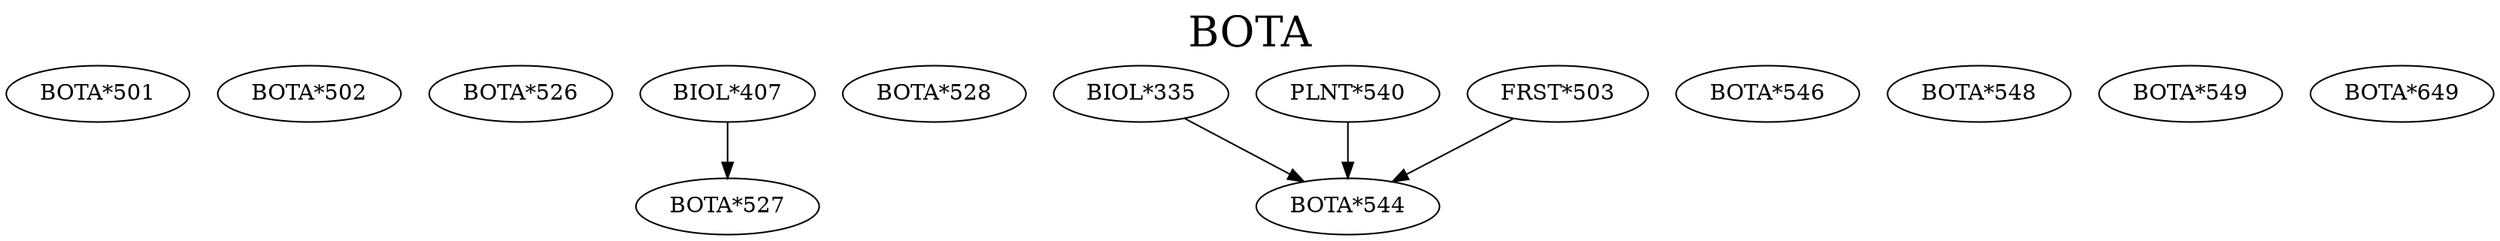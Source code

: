digraph BOTA {
labelloc = "t";
label = "BOTA"
fontsize = 27;
"BOTA*501"
"BOTA*502"
"BOTA*526"
"BIOL*407" -> "BOTA*527" [style=solid]
"BOTA*528"
"BIOL*335" -> "BOTA*544" [style=solid]
"PLNT*540" -> "BOTA*544" [style=solid]
"FRST*503" -> "BOTA*544" [style=solid]
"BOTA*546"
"BOTA*548"
"BOTA*549"
"BOTA*649"
}
